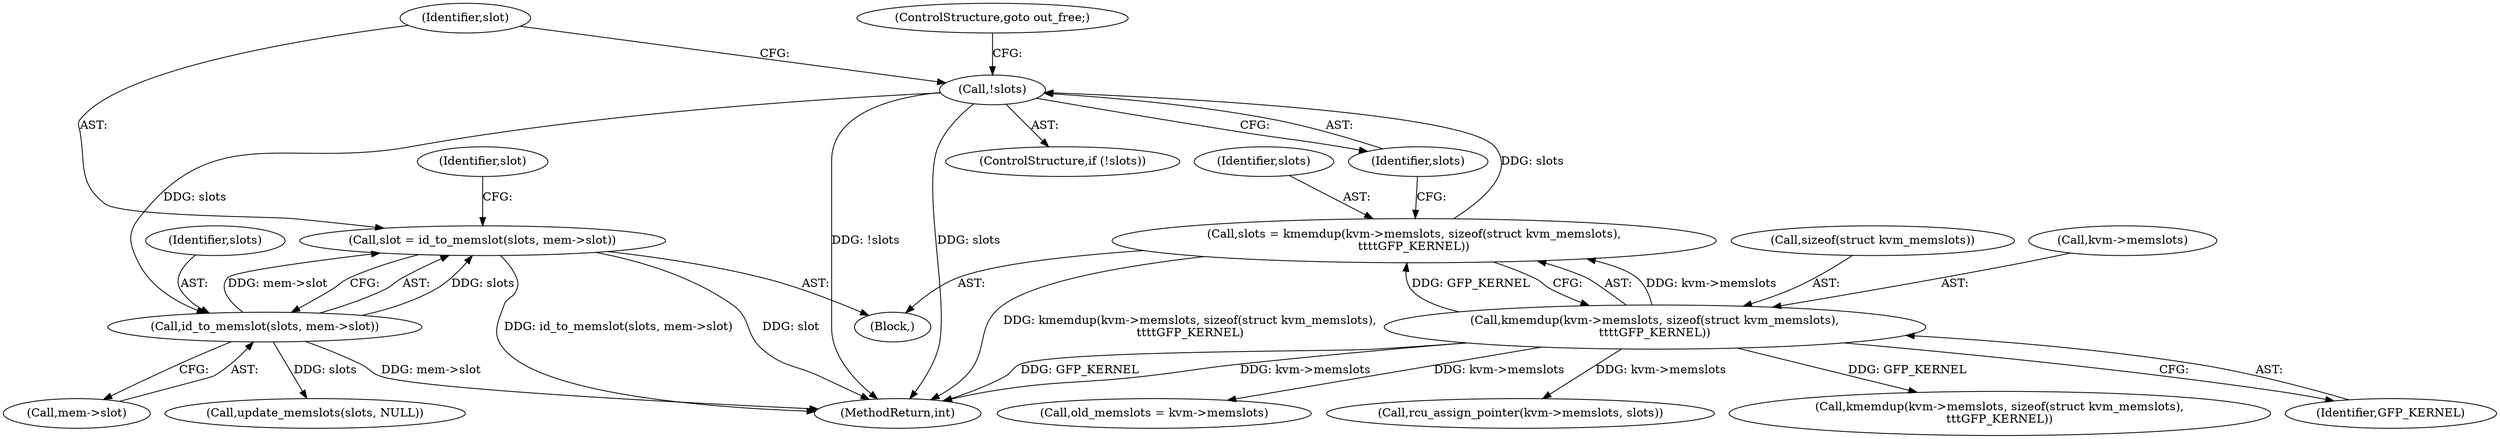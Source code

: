 digraph "0_linux_09ca8e1173bcb12e2a449698c9ae3b86a8a10195_0@pointer" {
"1000484" [label="(Call,slot = id_to_memslot(slots, mem->slot))"];
"1000486" [label="(Call,id_to_memslot(slots, mem->slot))"];
"1000481" [label="(Call,!slots)"];
"1000471" [label="(Call,slots = kmemdup(kvm->memslots, sizeof(struct kvm_memslots),\n\t\t\t\tGFP_KERNEL))"];
"1000473" [label="(Call,kmemdup(kvm->memslots, sizeof(struct kvm_memslots),\n\t\t\t\tGFP_KERNEL))"];
"1000471" [label="(Call,slots = kmemdup(kvm->memslots, sizeof(struct kvm_memslots),\n\t\t\t\tGFP_KERNEL))"];
"1000617" [label="(MethodReturn,int)"];
"1000496" [label="(Call,update_memslots(slots, NULL))"];
"1000499" [label="(Call,old_memslots = kvm->memslots)"];
"1000488" [label="(Call,mem->slot)"];
"1000487" [label="(Identifier,slots)"];
"1000504" [label="(Call,rcu_assign_pointer(kvm->memslots, slots))"];
"1000484" [label="(Call,slot = id_to_memslot(slots, mem->slot))"];
"1000486" [label="(Call,id_to_memslot(slots, mem->slot))"];
"1000481" [label="(Call,!slots)"];
"1000472" [label="(Identifier,slots)"];
"1000485" [label="(Identifier,slot)"];
"1000480" [label="(ControlStructure,if (!slots))"];
"1000477" [label="(Call,sizeof(struct kvm_memslots))"];
"1000483" [label="(ControlStructure,goto out_free;)"];
"1000465" [label="(Block,)"];
"1000474" [label="(Call,kvm->memslots)"];
"1000538" [label="(Call,kmemdup(kvm->memslots, sizeof(struct kvm_memslots),\n\t\t\tGFP_KERNEL))"];
"1000493" [label="(Identifier,slot)"];
"1000482" [label="(Identifier,slots)"];
"1000473" [label="(Call,kmemdup(kvm->memslots, sizeof(struct kvm_memslots),\n\t\t\t\tGFP_KERNEL))"];
"1000479" [label="(Identifier,GFP_KERNEL)"];
"1000484" -> "1000465"  [label="AST: "];
"1000484" -> "1000486"  [label="CFG: "];
"1000485" -> "1000484"  [label="AST: "];
"1000486" -> "1000484"  [label="AST: "];
"1000493" -> "1000484"  [label="CFG: "];
"1000484" -> "1000617"  [label="DDG: id_to_memslot(slots, mem->slot)"];
"1000484" -> "1000617"  [label="DDG: slot"];
"1000486" -> "1000484"  [label="DDG: slots"];
"1000486" -> "1000484"  [label="DDG: mem->slot"];
"1000486" -> "1000488"  [label="CFG: "];
"1000487" -> "1000486"  [label="AST: "];
"1000488" -> "1000486"  [label="AST: "];
"1000486" -> "1000617"  [label="DDG: mem->slot"];
"1000481" -> "1000486"  [label="DDG: slots"];
"1000486" -> "1000496"  [label="DDG: slots"];
"1000481" -> "1000480"  [label="AST: "];
"1000481" -> "1000482"  [label="CFG: "];
"1000482" -> "1000481"  [label="AST: "];
"1000483" -> "1000481"  [label="CFG: "];
"1000485" -> "1000481"  [label="CFG: "];
"1000481" -> "1000617"  [label="DDG: !slots"];
"1000481" -> "1000617"  [label="DDG: slots"];
"1000471" -> "1000481"  [label="DDG: slots"];
"1000471" -> "1000465"  [label="AST: "];
"1000471" -> "1000473"  [label="CFG: "];
"1000472" -> "1000471"  [label="AST: "];
"1000473" -> "1000471"  [label="AST: "];
"1000482" -> "1000471"  [label="CFG: "];
"1000471" -> "1000617"  [label="DDG: kmemdup(kvm->memslots, sizeof(struct kvm_memslots),\n\t\t\t\tGFP_KERNEL)"];
"1000473" -> "1000471"  [label="DDG: kvm->memslots"];
"1000473" -> "1000471"  [label="DDG: GFP_KERNEL"];
"1000473" -> "1000479"  [label="CFG: "];
"1000474" -> "1000473"  [label="AST: "];
"1000477" -> "1000473"  [label="AST: "];
"1000479" -> "1000473"  [label="AST: "];
"1000473" -> "1000617"  [label="DDG: kvm->memslots"];
"1000473" -> "1000617"  [label="DDG: GFP_KERNEL"];
"1000473" -> "1000499"  [label="DDG: kvm->memslots"];
"1000473" -> "1000504"  [label="DDG: kvm->memslots"];
"1000473" -> "1000538"  [label="DDG: GFP_KERNEL"];
}
